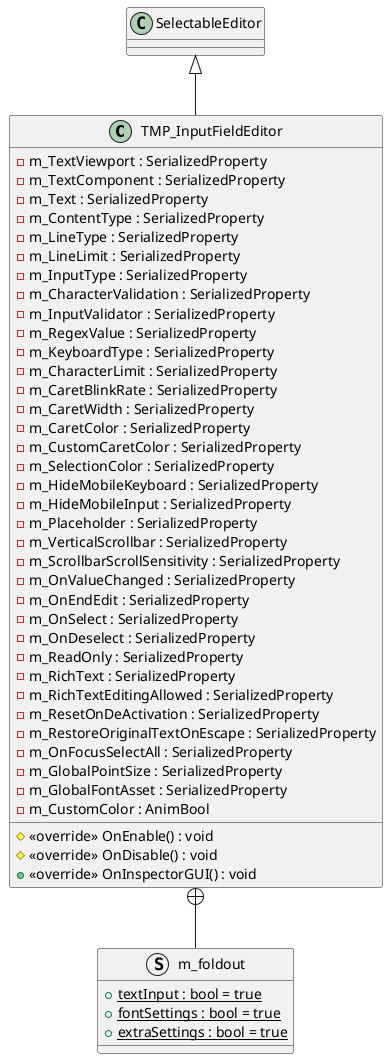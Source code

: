 @startuml
class TMP_InputFieldEditor {
    - m_TextViewport : SerializedProperty
    - m_TextComponent : SerializedProperty
    - m_Text : SerializedProperty
    - m_ContentType : SerializedProperty
    - m_LineType : SerializedProperty
    - m_LineLimit : SerializedProperty
    - m_InputType : SerializedProperty
    - m_CharacterValidation : SerializedProperty
    - m_InputValidator : SerializedProperty
    - m_RegexValue : SerializedProperty
    - m_KeyboardType : SerializedProperty
    - m_CharacterLimit : SerializedProperty
    - m_CaretBlinkRate : SerializedProperty
    - m_CaretWidth : SerializedProperty
    - m_CaretColor : SerializedProperty
    - m_CustomCaretColor : SerializedProperty
    - m_SelectionColor : SerializedProperty
    - m_HideMobileKeyboard : SerializedProperty
    - m_HideMobileInput : SerializedProperty
    - m_Placeholder : SerializedProperty
    - m_VerticalScrollbar : SerializedProperty
    - m_ScrollbarScrollSensitivity : SerializedProperty
    - m_OnValueChanged : SerializedProperty
    - m_OnEndEdit : SerializedProperty
    - m_OnSelect : SerializedProperty
    - m_OnDeselect : SerializedProperty
    - m_ReadOnly : SerializedProperty
    - m_RichText : SerializedProperty
    - m_RichTextEditingAllowed : SerializedProperty
    - m_ResetOnDeActivation : SerializedProperty
    - m_RestoreOriginalTextOnEscape : SerializedProperty
    - m_OnFocusSelectAll : SerializedProperty
    - m_GlobalPointSize : SerializedProperty
    - m_GlobalFontAsset : SerializedProperty
    - m_CustomColor : AnimBool
    # <<override>> OnEnable() : void
    # <<override>> OnDisable() : void
    + <<override>> OnInspectorGUI() : void
}
struct m_foldout {
    + {static} textInput : bool = true
    + {static} fontSettings : bool = true
    + {static} extraSettings : bool = true
}
SelectableEditor <|-- TMP_InputFieldEditor
TMP_InputFieldEditor +-- m_foldout
@enduml
